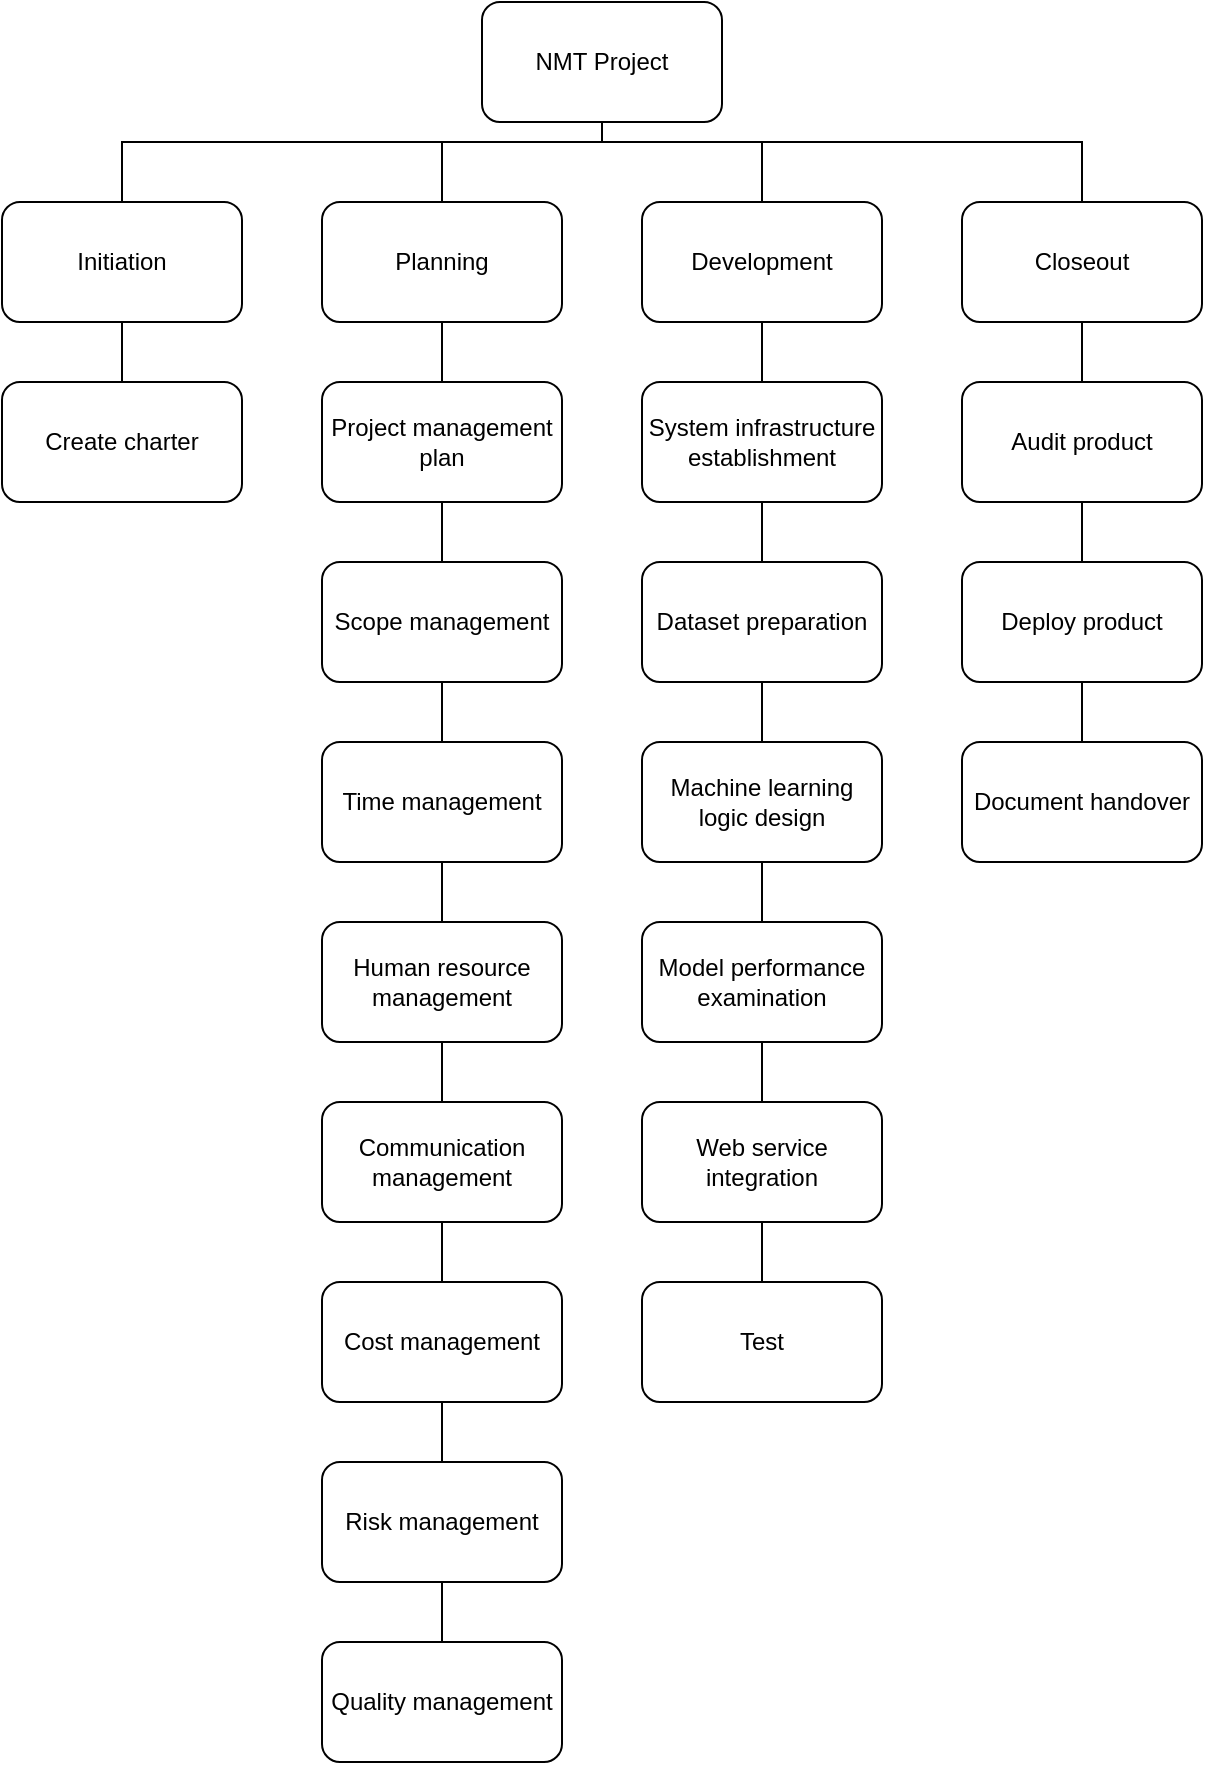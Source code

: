 <mxfile version="24.2.2" type="github">
  <diagram name="Page-1" id="NbFLTccC4KMndDqe9O7V">
    <mxGraphModel dx="1224" dy="712" grid="1" gridSize="10" guides="1" tooltips="1" connect="1" arrows="1" fold="1" page="1" pageScale="1" pageWidth="827" pageHeight="1169" math="0" shadow="0">
      <root>
        <mxCell id="0" />
        <mxCell id="1" parent="0" />
        <mxCell id="MgfGYnm2IxD8Tltnl5pM-23" style="edgeStyle=orthogonalEdgeStyle;rounded=0;orthogonalLoop=1;jettySize=auto;html=1;exitX=0.5;exitY=1;exitDx=0;exitDy=0;entryX=0.5;entryY=0;entryDx=0;entryDy=0;endArrow=none;endFill=0;" parent="1" source="MgfGYnm2IxD8Tltnl5pM-1" target="MgfGYnm2IxD8Tltnl5pM-5" edge="1">
          <mxGeometry relative="1" as="geometry">
            <Array as="points">
              <mxPoint x="400" y="140" />
              <mxPoint x="480" y="140" />
            </Array>
          </mxGeometry>
        </mxCell>
        <mxCell id="MgfGYnm2IxD8Tltnl5pM-24" style="edgeStyle=orthogonalEdgeStyle;rounded=0;orthogonalLoop=1;jettySize=auto;html=1;entryX=0.5;entryY=0;entryDx=0;entryDy=0;endArrow=none;endFill=0;" parent="1" source="MgfGYnm2IxD8Tltnl5pM-1" target="MgfGYnm2IxD8Tltnl5pM-4" edge="1">
          <mxGeometry relative="1" as="geometry">
            <Array as="points">
              <mxPoint x="400" y="140" />
              <mxPoint x="320" y="140" />
            </Array>
          </mxGeometry>
        </mxCell>
        <mxCell id="MgfGYnm2IxD8Tltnl5pM-25" style="edgeStyle=orthogonalEdgeStyle;rounded=0;orthogonalLoop=1;jettySize=auto;html=1;entryX=0.5;entryY=0;entryDx=0;entryDy=0;endArrow=none;endFill=0;" parent="1" source="MgfGYnm2IxD8Tltnl5pM-1" target="MgfGYnm2IxD8Tltnl5pM-3" edge="1">
          <mxGeometry relative="1" as="geometry">
            <Array as="points">
              <mxPoint x="400" y="140" />
              <mxPoint x="160" y="140" />
            </Array>
          </mxGeometry>
        </mxCell>
        <mxCell id="MgfGYnm2IxD8Tltnl5pM-27" style="edgeStyle=orthogonalEdgeStyle;rounded=0;orthogonalLoop=1;jettySize=auto;html=1;entryX=0.5;entryY=0;entryDx=0;entryDy=0;endArrow=none;endFill=0;" parent="1" source="MgfGYnm2IxD8Tltnl5pM-1" target="MgfGYnm2IxD8Tltnl5pM-8" edge="1">
          <mxGeometry relative="1" as="geometry">
            <Array as="points">
              <mxPoint x="400" y="140" />
              <mxPoint x="640" y="140" />
            </Array>
          </mxGeometry>
        </mxCell>
        <mxCell id="MgfGYnm2IxD8Tltnl5pM-1" value="NMT Project" style="rounded=1;whiteSpace=wrap;html=1;" parent="1" vertex="1">
          <mxGeometry x="340" y="70" width="120" height="60" as="geometry" />
        </mxCell>
        <mxCell id="MgfGYnm2IxD8Tltnl5pM-28" style="edgeStyle=orthogonalEdgeStyle;rounded=0;orthogonalLoop=1;jettySize=auto;html=1;entryX=0.5;entryY=0;entryDx=0;entryDy=0;endArrow=none;endFill=0;" parent="1" source="MgfGYnm2IxD8Tltnl5pM-3" target="MgfGYnm2IxD8Tltnl5pM-9" edge="1">
          <mxGeometry relative="1" as="geometry" />
        </mxCell>
        <mxCell id="MgfGYnm2IxD8Tltnl5pM-3" value="Initiation" style="rounded=1;whiteSpace=wrap;html=1;" parent="1" vertex="1">
          <mxGeometry x="100" y="170" width="120" height="60" as="geometry" />
        </mxCell>
        <mxCell id="MgfGYnm2IxD8Tltnl5pM-30" style="edgeStyle=orthogonalEdgeStyle;rounded=0;orthogonalLoop=1;jettySize=auto;html=1;entryX=0.5;entryY=0;entryDx=0;entryDy=0;endArrow=none;endFill=0;" parent="1" source="MgfGYnm2IxD8Tltnl5pM-4" target="MgfGYnm2IxD8Tltnl5pM-11" edge="1">
          <mxGeometry relative="1" as="geometry" />
        </mxCell>
        <mxCell id="MgfGYnm2IxD8Tltnl5pM-4" value="Planning" style="rounded=1;whiteSpace=wrap;html=1;" parent="1" vertex="1">
          <mxGeometry x="260" y="170" width="120" height="60" as="geometry" />
        </mxCell>
        <mxCell id="MgfGYnm2IxD8Tltnl5pM-32" style="edgeStyle=orthogonalEdgeStyle;rounded=0;orthogonalLoop=1;jettySize=auto;html=1;entryX=0.5;entryY=0;entryDx=0;entryDy=0;endArrow=none;endFill=0;" parent="1" source="MgfGYnm2IxD8Tltnl5pM-5" target="MgfGYnm2IxD8Tltnl5pM-13" edge="1">
          <mxGeometry relative="1" as="geometry" />
        </mxCell>
        <mxCell id="MgfGYnm2IxD8Tltnl5pM-5" value="Development" style="rounded=1;whiteSpace=wrap;html=1;" parent="1" vertex="1">
          <mxGeometry x="420" y="170" width="120" height="60" as="geometry" />
        </mxCell>
        <mxCell id="MgfGYnm2IxD8Tltnl5pM-38" style="edgeStyle=orthogonalEdgeStyle;rounded=0;orthogonalLoop=1;jettySize=auto;html=1;entryX=0.5;entryY=0;entryDx=0;entryDy=0;endArrow=none;endFill=0;" parent="1" source="MgfGYnm2IxD8Tltnl5pM-8" target="MgfGYnm2IxD8Tltnl5pM-20" edge="1">
          <mxGeometry relative="1" as="geometry" />
        </mxCell>
        <mxCell id="MgfGYnm2IxD8Tltnl5pM-8" value="Closeout" style="rounded=1;whiteSpace=wrap;html=1;" parent="1" vertex="1">
          <mxGeometry x="580" y="170" width="120" height="60" as="geometry" />
        </mxCell>
        <mxCell id="MgfGYnm2IxD8Tltnl5pM-9" value="Create charter" style="rounded=1;whiteSpace=wrap;html=1;" parent="1" vertex="1">
          <mxGeometry x="100" y="260" width="120" height="60" as="geometry" />
        </mxCell>
        <mxCell id="MgfGYnm2IxD8Tltnl5pM-31" style="edgeStyle=orthogonalEdgeStyle;rounded=0;orthogonalLoop=1;jettySize=auto;html=1;entryX=0.5;entryY=0;entryDx=0;entryDy=0;endArrow=none;endFill=0;" parent="1" source="MgfGYnm2IxD8Tltnl5pM-11" target="MgfGYnm2IxD8Tltnl5pM-12" edge="1">
          <mxGeometry relative="1" as="geometry" />
        </mxCell>
        <mxCell id="MgfGYnm2IxD8Tltnl5pM-11" value="Project management plan" style="rounded=1;whiteSpace=wrap;html=1;" parent="1" vertex="1">
          <mxGeometry x="260" y="260" width="120" height="60" as="geometry" />
        </mxCell>
        <mxCell id="MgfGYnm2IxD8Tltnl5pM-12" value="Scope management" style="rounded=1;whiteSpace=wrap;html=1;" parent="1" vertex="1">
          <mxGeometry x="260" y="350" width="120" height="60" as="geometry" />
        </mxCell>
        <mxCell id="MgfGYnm2IxD8Tltnl5pM-33" style="edgeStyle=orthogonalEdgeStyle;rounded=0;orthogonalLoop=1;jettySize=auto;html=1;entryX=0.5;entryY=0;entryDx=0;entryDy=0;endArrow=none;endFill=0;" parent="1" source="MgfGYnm2IxD8Tltnl5pM-13" edge="1">
          <mxGeometry relative="1" as="geometry">
            <mxPoint x="480" y="350" as="targetPoint" />
          </mxGeometry>
        </mxCell>
        <mxCell id="MgfGYnm2IxD8Tltnl5pM-13" value="System infrastructure establishment" style="rounded=1;whiteSpace=wrap;html=1;" parent="1" vertex="1">
          <mxGeometry x="420" y="260" width="120" height="60" as="geometry" />
        </mxCell>
        <mxCell id="MgfGYnm2IxD8Tltnl5pM-15" value="Dataset preparation" style="rounded=1;whiteSpace=wrap;html=1;" parent="1" vertex="1">
          <mxGeometry x="420" y="350" width="120" height="60" as="geometry" />
        </mxCell>
        <mxCell id="MgfGYnm2IxD8Tltnl5pM-39" style="edgeStyle=orthogonalEdgeStyle;rounded=0;orthogonalLoop=1;jettySize=auto;html=1;entryX=0.5;entryY=0;entryDx=0;entryDy=0;endArrow=none;endFill=0;" parent="1" source="MgfGYnm2IxD8Tltnl5pM-20" target="MgfGYnm2IxD8Tltnl5pM-21" edge="1">
          <mxGeometry relative="1" as="geometry" />
        </mxCell>
        <mxCell id="MgfGYnm2IxD8Tltnl5pM-20" value="Audit product" style="rounded=1;whiteSpace=wrap;html=1;" parent="1" vertex="1">
          <mxGeometry x="580" y="260" width="120" height="60" as="geometry" />
        </mxCell>
        <mxCell id="MgfGYnm2IxD8Tltnl5pM-21" value="Deploy product" style="rounded=1;whiteSpace=wrap;html=1;" parent="1" vertex="1">
          <mxGeometry x="580" y="350" width="120" height="60" as="geometry" />
        </mxCell>
        <mxCell id="MgfGYnm2IxD8Tltnl5pM-40" style="edgeStyle=orthogonalEdgeStyle;rounded=0;orthogonalLoop=1;jettySize=auto;html=1;entryX=0.5;entryY=0;entryDx=0;entryDy=0;endArrow=none;endFill=0;" parent="1" target="MgfGYnm2IxD8Tltnl5pM-42" edge="1">
          <mxGeometry relative="1" as="geometry">
            <mxPoint x="320" y="410" as="sourcePoint" />
          </mxGeometry>
        </mxCell>
        <mxCell id="MgfGYnm2IxD8Tltnl5pM-41" style="edgeStyle=orthogonalEdgeStyle;rounded=0;orthogonalLoop=1;jettySize=auto;html=1;entryX=0.5;entryY=0;entryDx=0;entryDy=0;endArrow=none;endFill=0;" parent="1" source="MgfGYnm2IxD8Tltnl5pM-42" target="MgfGYnm2IxD8Tltnl5pM-43" edge="1">
          <mxGeometry relative="1" as="geometry" />
        </mxCell>
        <mxCell id="MgfGYnm2IxD8Tltnl5pM-42" value="Time management" style="rounded=1;whiteSpace=wrap;html=1;" parent="1" vertex="1">
          <mxGeometry x="260" y="440" width="120" height="60" as="geometry" />
        </mxCell>
        <mxCell id="MgfGYnm2IxD8Tltnl5pM-43" value="Human resource management" style="rounded=1;whiteSpace=wrap;html=1;" parent="1" vertex="1">
          <mxGeometry x="260" y="530" width="120" height="60" as="geometry" />
        </mxCell>
        <mxCell id="MgfGYnm2IxD8Tltnl5pM-44" style="edgeStyle=orthogonalEdgeStyle;rounded=0;orthogonalLoop=1;jettySize=auto;html=1;entryX=0.5;entryY=0;entryDx=0;entryDy=0;endArrow=none;endFill=0;" parent="1" target="MgfGYnm2IxD8Tltnl5pM-46" edge="1">
          <mxGeometry relative="1" as="geometry">
            <mxPoint x="320" y="590" as="sourcePoint" />
          </mxGeometry>
        </mxCell>
        <mxCell id="MgfGYnm2IxD8Tltnl5pM-45" style="edgeStyle=orthogonalEdgeStyle;rounded=0;orthogonalLoop=1;jettySize=auto;html=1;entryX=0.5;entryY=0;entryDx=0;entryDy=0;endArrow=none;endFill=0;" parent="1" source="MgfGYnm2IxD8Tltnl5pM-46" target="MgfGYnm2IxD8Tltnl5pM-47" edge="1">
          <mxGeometry relative="1" as="geometry" />
        </mxCell>
        <mxCell id="MgfGYnm2IxD8Tltnl5pM-46" value="Communication management" style="rounded=1;whiteSpace=wrap;html=1;" parent="1" vertex="1">
          <mxGeometry x="260" y="620" width="120" height="60" as="geometry" />
        </mxCell>
        <mxCell id="MgfGYnm2IxD8Tltnl5pM-47" value="Cost management" style="rounded=1;whiteSpace=wrap;html=1;" parent="1" vertex="1">
          <mxGeometry x="260" y="710" width="120" height="60" as="geometry" />
        </mxCell>
        <mxCell id="MgfGYnm2IxD8Tltnl5pM-48" style="edgeStyle=orthogonalEdgeStyle;rounded=0;orthogonalLoop=1;jettySize=auto;html=1;entryX=0.5;entryY=0;entryDx=0;entryDy=0;endArrow=none;endFill=0;" parent="1" target="MgfGYnm2IxD8Tltnl5pM-50" edge="1">
          <mxGeometry relative="1" as="geometry">
            <mxPoint x="320" y="770" as="sourcePoint" />
          </mxGeometry>
        </mxCell>
        <mxCell id="MgfGYnm2IxD8Tltnl5pM-49" style="edgeStyle=orthogonalEdgeStyle;rounded=0;orthogonalLoop=1;jettySize=auto;html=1;entryX=0.5;entryY=0;entryDx=0;entryDy=0;endArrow=none;endFill=0;" parent="1" source="MgfGYnm2IxD8Tltnl5pM-50" target="MgfGYnm2IxD8Tltnl5pM-51" edge="1">
          <mxGeometry relative="1" as="geometry" />
        </mxCell>
        <mxCell id="MgfGYnm2IxD8Tltnl5pM-50" value="Risk management" style="rounded=1;whiteSpace=wrap;html=1;" parent="1" vertex="1">
          <mxGeometry x="260" y="800" width="120" height="60" as="geometry" />
        </mxCell>
        <mxCell id="MgfGYnm2IxD8Tltnl5pM-51" value="Quality management" style="rounded=1;whiteSpace=wrap;html=1;" parent="1" vertex="1">
          <mxGeometry x="260" y="890" width="120" height="60" as="geometry" />
        </mxCell>
        <mxCell id="MgfGYnm2IxD8Tltnl5pM-52" style="edgeStyle=orthogonalEdgeStyle;rounded=0;orthogonalLoop=1;jettySize=auto;html=1;entryX=0.5;entryY=0;entryDx=0;entryDy=0;endArrow=none;endFill=0;" parent="1" target="MgfGYnm2IxD8Tltnl5pM-54" edge="1">
          <mxGeometry relative="1" as="geometry">
            <mxPoint x="480" y="410" as="sourcePoint" />
          </mxGeometry>
        </mxCell>
        <mxCell id="MgfGYnm2IxD8Tltnl5pM-53" style="edgeStyle=orthogonalEdgeStyle;rounded=0;orthogonalLoop=1;jettySize=auto;html=1;entryX=0.5;entryY=0;entryDx=0;entryDy=0;endArrow=none;endFill=0;" parent="1" source="MgfGYnm2IxD8Tltnl5pM-54" target="MgfGYnm2IxD8Tltnl5pM-55" edge="1">
          <mxGeometry relative="1" as="geometry" />
        </mxCell>
        <mxCell id="MgfGYnm2IxD8Tltnl5pM-54" value="Machine learning logic design" style="rounded=1;whiteSpace=wrap;html=1;" parent="1" vertex="1">
          <mxGeometry x="420" y="440" width="120" height="60" as="geometry" />
        </mxCell>
        <mxCell id="MgfGYnm2IxD8Tltnl5pM-55" value="Model performance examination" style="rounded=1;whiteSpace=wrap;html=1;" parent="1" vertex="1">
          <mxGeometry x="420" y="530" width="120" height="60" as="geometry" />
        </mxCell>
        <mxCell id="MgfGYnm2IxD8Tltnl5pM-56" style="edgeStyle=orthogonalEdgeStyle;rounded=0;orthogonalLoop=1;jettySize=auto;html=1;entryX=0.5;entryY=0;entryDx=0;entryDy=0;endArrow=none;endFill=0;" parent="1" target="MgfGYnm2IxD8Tltnl5pM-58" edge="1">
          <mxGeometry relative="1" as="geometry">
            <mxPoint x="480" y="590" as="sourcePoint" />
          </mxGeometry>
        </mxCell>
        <mxCell id="MgfGYnm2IxD8Tltnl5pM-57" style="edgeStyle=orthogonalEdgeStyle;rounded=0;orthogonalLoop=1;jettySize=auto;html=1;entryX=0.5;entryY=0;entryDx=0;entryDy=0;endArrow=none;endFill=0;" parent="1" source="MgfGYnm2IxD8Tltnl5pM-58" target="MgfGYnm2IxD8Tltnl5pM-59" edge="1">
          <mxGeometry relative="1" as="geometry" />
        </mxCell>
        <mxCell id="MgfGYnm2IxD8Tltnl5pM-58" value="Web service integration" style="rounded=1;whiteSpace=wrap;html=1;" parent="1" vertex="1">
          <mxGeometry x="420" y="620" width="120" height="60" as="geometry" />
        </mxCell>
        <mxCell id="MgfGYnm2IxD8Tltnl5pM-59" value="Test" style="rounded=1;whiteSpace=wrap;html=1;" parent="1" vertex="1">
          <mxGeometry x="420" y="710" width="120" height="60" as="geometry" />
        </mxCell>
        <mxCell id="MgfGYnm2IxD8Tltnl5pM-64" style="edgeStyle=orthogonalEdgeStyle;rounded=0;orthogonalLoop=1;jettySize=auto;html=1;entryX=0.5;entryY=0;entryDx=0;entryDy=0;endArrow=none;endFill=0;" parent="1" target="MgfGYnm2IxD8Tltnl5pM-65" edge="1">
          <mxGeometry relative="1" as="geometry">
            <mxPoint x="640" y="410" as="sourcePoint" />
          </mxGeometry>
        </mxCell>
        <mxCell id="MgfGYnm2IxD8Tltnl5pM-65" value="Document handover" style="rounded=1;whiteSpace=wrap;html=1;" parent="1" vertex="1">
          <mxGeometry x="580" y="440" width="120" height="60" as="geometry" />
        </mxCell>
      </root>
    </mxGraphModel>
  </diagram>
</mxfile>
